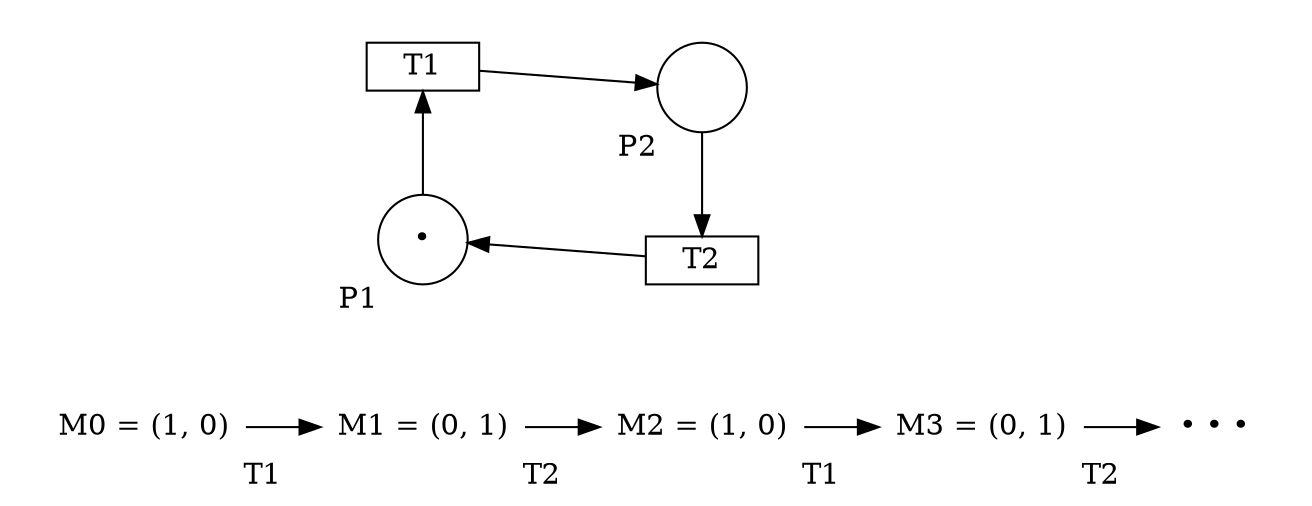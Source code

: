 digraph petrinet {
    nodesep=0.7;
    rankdir="LR";

    subgraph cluster_0 {
        style="invis";
        P1 [width=0.6 shape="circle" xlabel="P1" label="•"];
        P2 [width=0.6 shape="circle" xlabel="P2" label=""];

        T1 [height=0.1 shape="box" xlabel="" label="T1"];
        T2 [height=0.1 shape="box" xlabel="" label="T2"];

        // Loop
        P1 -> T1 [weight=0.5];
        T1 -> P2;
        P2 -> T2 [weight=0.5];
        T2 -> P1;
        
        // Order the nodes in 2 different levels
        {rank = min; P1; T1;}
        {rank = same; T2; P2;}
    }

    subgraph cluster_1 {
        style="invis";
        M0 [shape="plaintext" label="M0 = (1, 0)"];
        M1 [shape="plaintext" label="M1 = (0, 1)"];
        M2 [shape="plaintext" label="M2 = (1, 0)"];
        M3 [shape="plaintext" label="M3 = (0, 1)"];
        M4 [shape="plaintext" label="• • •"];
    
        M0 -> M1 [xlabel="\nT1"];
        M1 -> M2 [xlabel="\nT2"];
        M2 -> M3 [xlabel="\nT1"];
        M3 -> M4 [xlabel="\nT2"];
    }

    P1 -> M2 [style="invis"];
}